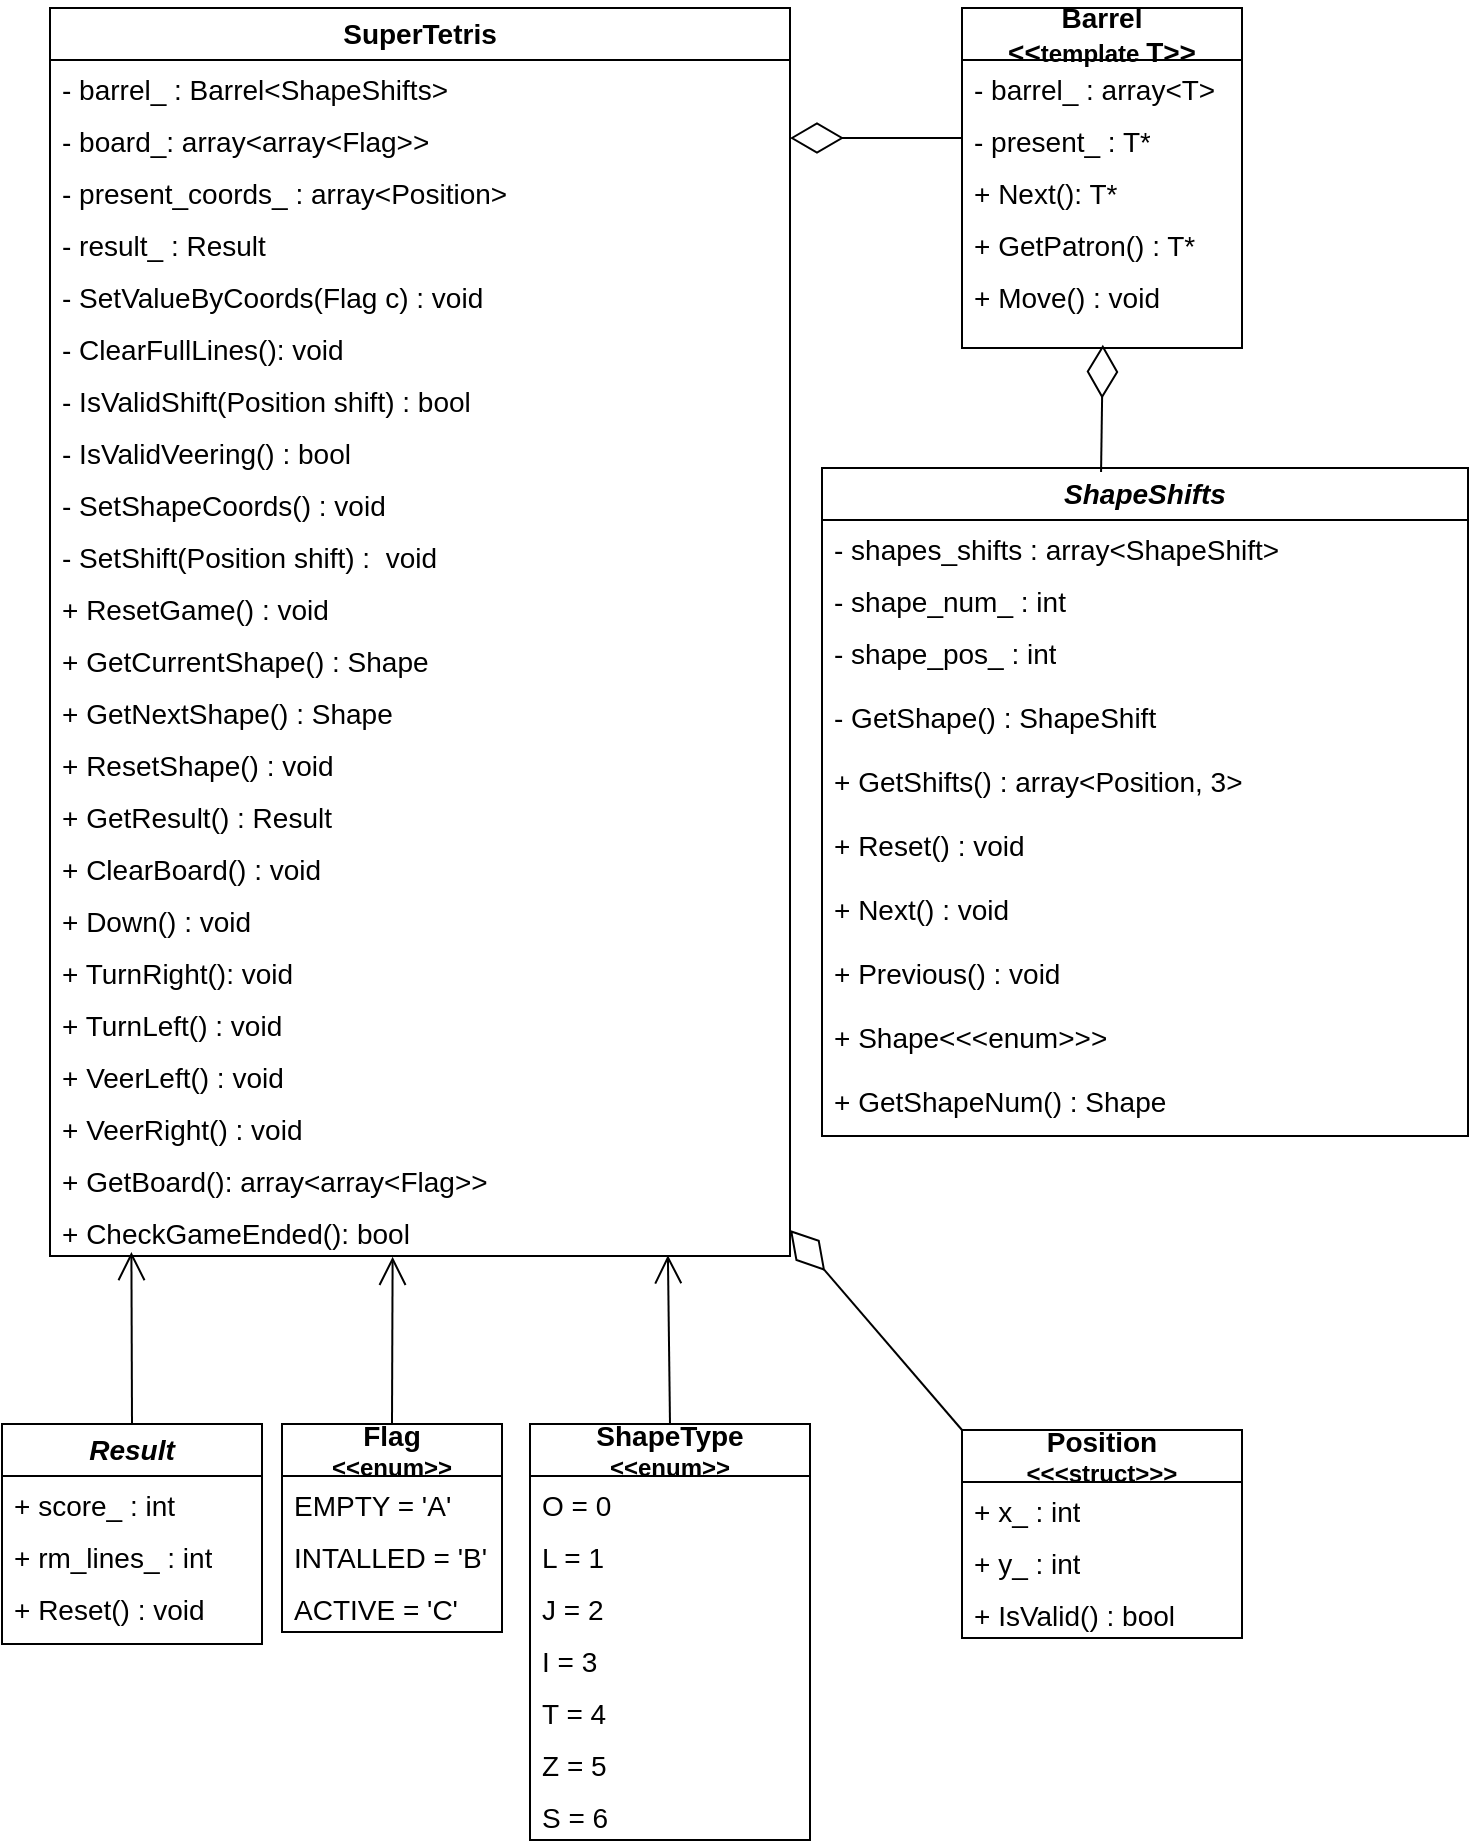 <mxfile version="24.1.0" type="device">
  <diagram id="C5RBs43oDa-KdzZeNtuy" name="Page-1">
    <mxGraphModel dx="1050" dy="629" grid="1" gridSize="10" guides="1" tooltips="1" connect="1" arrows="1" fold="1" page="1" pageScale="1" pageWidth="827" pageHeight="1169" math="0" shadow="0">
      <root>
        <mxCell id="WIyWlLk6GJQsqaUBKTNV-0" />
        <mxCell id="WIyWlLk6GJQsqaUBKTNV-1" parent="WIyWlLk6GJQsqaUBKTNV-0" />
        <mxCell id="yEdVTW1fmJC-3qplavOq-11" value="&lt;b&gt;&lt;font style=&quot;font-size: 14px;&quot;&gt;SuperTetris&lt;/font&gt;&lt;/b&gt;" style="swimlane;fontStyle=0;childLayout=stackLayout;horizontal=1;startSize=26;fillColor=none;horizontalStack=0;resizeParent=1;resizeParentMax=0;resizeLast=0;collapsible=1;marginBottom=0;whiteSpace=wrap;html=1;" parent="WIyWlLk6GJQsqaUBKTNV-1" vertex="1">
          <mxGeometry x="34" y="50" width="370" height="624" as="geometry" />
        </mxCell>
        <mxCell id="yEdVTW1fmJC-3qplavOq-12" value="&lt;font style=&quot;font-size: 14px;&quot;&gt;- barrel_ : Barrel&amp;lt;ShapeShifts&amp;gt;&lt;/font&gt;" style="text;strokeColor=none;fillColor=none;align=left;verticalAlign=top;spacingLeft=4;spacingRight=4;overflow=hidden;rotatable=0;points=[[0,0.5],[1,0.5]];portConstraint=eastwest;whiteSpace=wrap;html=1;" parent="yEdVTW1fmJC-3qplavOq-11" vertex="1">
          <mxGeometry y="26" width="370" height="26" as="geometry" />
        </mxCell>
        <mxCell id="yEdVTW1fmJC-3qplavOq-15" value="&lt;font style=&quot;font-size: 14px;&quot;&gt;- board_: array&amp;lt;array&amp;lt;Flag&amp;gt;&amp;gt;&lt;/font&gt;" style="text;strokeColor=none;fillColor=none;align=left;verticalAlign=top;spacingLeft=4;spacingRight=4;overflow=hidden;rotatable=0;points=[[0,0.5],[1,0.5]];portConstraint=eastwest;whiteSpace=wrap;html=1;" parent="yEdVTW1fmJC-3qplavOq-11" vertex="1">
          <mxGeometry y="52" width="370" height="26" as="geometry" />
        </mxCell>
        <mxCell id="YVj5dyvishXiehygLBRD-0" value="&lt;font style=&quot;font-size: 14px;&quot;&gt;- present_coords_ : array&amp;lt;Position&amp;gt;&lt;/font&gt;" style="text;strokeColor=none;fillColor=none;align=left;verticalAlign=top;spacingLeft=4;spacingRight=4;overflow=hidden;rotatable=0;points=[[0,0.5],[1,0.5]];portConstraint=eastwest;whiteSpace=wrap;html=1;" parent="yEdVTW1fmJC-3qplavOq-11" vertex="1">
          <mxGeometry y="78" width="370" height="26" as="geometry" />
        </mxCell>
        <mxCell id="YVj5dyvishXiehygLBRD-1" value="&lt;font style=&quot;font-size: 14px;&quot;&gt;- result_ : Result&lt;/font&gt;" style="text;strokeColor=none;fillColor=none;align=left;verticalAlign=top;spacingLeft=4;spacingRight=4;overflow=hidden;rotatable=0;points=[[0,0.5],[1,0.5]];portConstraint=eastwest;whiteSpace=wrap;html=1;" parent="yEdVTW1fmJC-3qplavOq-11" vertex="1">
          <mxGeometry y="104" width="370" height="26" as="geometry" />
        </mxCell>
        <mxCell id="HIu1Xfh6mvCkes06a91q-1" value="&lt;font style=&quot;font-size: 14px;&quot;&gt;- SetValueByCoords(Flag c) : void&lt;/font&gt;" style="text;strokeColor=none;fillColor=none;align=left;verticalAlign=top;spacingLeft=4;spacingRight=4;overflow=hidden;rotatable=0;points=[[0,0.5],[1,0.5]];portConstraint=eastwest;whiteSpace=wrap;html=1;" parent="yEdVTW1fmJC-3qplavOq-11" vertex="1">
          <mxGeometry y="130" width="370" height="26" as="geometry" />
        </mxCell>
        <mxCell id="HIu1Xfh6mvCkes06a91q-14" value="&lt;font style=&quot;font-size: 14px;&quot;&gt;- ClearFullLines(): void&lt;/font&gt;" style="text;strokeColor=none;fillColor=none;align=left;verticalAlign=top;spacingLeft=4;spacingRight=4;overflow=hidden;rotatable=0;points=[[0,0.5],[1,0.5]];portConstraint=eastwest;whiteSpace=wrap;html=1;" parent="yEdVTW1fmJC-3qplavOq-11" vertex="1">
          <mxGeometry y="156" width="370" height="26" as="geometry" />
        </mxCell>
        <mxCell id="yEdVTW1fmJC-3qplavOq-18" value="&lt;font style=&quot;font-size: 14px;&quot;&gt;- IsValidShift(Position shift) : bool&lt;/font&gt;" style="text;strokeColor=none;fillColor=none;align=left;verticalAlign=top;spacingLeft=4;spacingRight=4;overflow=hidden;rotatable=0;points=[[0,0.5],[1,0.5]];portConstraint=eastwest;whiteSpace=wrap;html=1;" parent="yEdVTW1fmJC-3qplavOq-11" vertex="1">
          <mxGeometry y="182" width="370" height="26" as="geometry" />
        </mxCell>
        <mxCell id="yEdVTW1fmJC-3qplavOq-19" value="&lt;font style=&quot;font-size: 14px;&quot;&gt;- IsValidVeering() : bool&lt;/font&gt;" style="text;strokeColor=none;fillColor=none;align=left;verticalAlign=top;spacingLeft=4;spacingRight=4;overflow=hidden;rotatable=0;points=[[0,0.5],[1,0.5]];portConstraint=eastwest;whiteSpace=wrap;html=1;" parent="yEdVTW1fmJC-3qplavOq-11" vertex="1">
          <mxGeometry y="208" width="370" height="26" as="geometry" />
        </mxCell>
        <mxCell id="rrWhd9EpOOti9g91Ijpo-0" value="&lt;font style=&quot;font-size: 14px;&quot;&gt;- SetShapeCoords() : void&lt;/font&gt;" style="text;strokeColor=none;fillColor=none;align=left;verticalAlign=top;spacingLeft=4;spacingRight=4;overflow=hidden;rotatable=0;points=[[0,0.5],[1,0.5]];portConstraint=eastwest;whiteSpace=wrap;html=1;" parent="yEdVTW1fmJC-3qplavOq-11" vertex="1">
          <mxGeometry y="234" width="370" height="26" as="geometry" />
        </mxCell>
        <mxCell id="YVj5dyvishXiehygLBRD-2" value="&lt;font style=&quot;font-size: 14px;&quot;&gt;- SetShift(Position shift) :&amp;nbsp; void&lt;/font&gt;" style="text;strokeColor=none;fillColor=none;align=left;verticalAlign=top;spacingLeft=4;spacingRight=4;overflow=hidden;rotatable=0;points=[[0,0.5],[1,0.5]];portConstraint=eastwest;whiteSpace=wrap;html=1;" parent="yEdVTW1fmJC-3qplavOq-11" vertex="1">
          <mxGeometry y="260" width="370" height="26" as="geometry" />
        </mxCell>
        <mxCell id="YVj5dyvishXiehygLBRD-4" value="&lt;font style=&quot;font-size: 14px;&quot;&gt;+ ResetGame() : void&lt;/font&gt;" style="text;strokeColor=none;fillColor=none;align=left;verticalAlign=top;spacingLeft=4;spacingRight=4;overflow=hidden;rotatable=0;points=[[0,0.5],[1,0.5]];portConstraint=eastwest;whiteSpace=wrap;html=1;" parent="yEdVTW1fmJC-3qplavOq-11" vertex="1">
          <mxGeometry y="286" width="370" height="26" as="geometry" />
        </mxCell>
        <mxCell id="YVj5dyvishXiehygLBRD-3" value="&lt;font style=&quot;font-size: 14px;&quot;&gt;+ GetCurrentShape() : Shape&lt;/font&gt;" style="text;strokeColor=none;fillColor=none;align=left;verticalAlign=top;spacingLeft=4;spacingRight=4;overflow=hidden;rotatable=0;points=[[0,0.5],[1,0.5]];portConstraint=eastwest;whiteSpace=wrap;html=1;" parent="yEdVTW1fmJC-3qplavOq-11" vertex="1">
          <mxGeometry y="312" width="370" height="26" as="geometry" />
        </mxCell>
        <mxCell id="YVj5dyvishXiehygLBRD-5" value="&lt;font style=&quot;font-size: 14px;&quot;&gt;+ GetNextShape() : Shape&lt;/font&gt;" style="text;strokeColor=none;fillColor=none;align=left;verticalAlign=top;spacingLeft=4;spacingRight=4;overflow=hidden;rotatable=0;points=[[0,0.5],[1,0.5]];portConstraint=eastwest;whiteSpace=wrap;html=1;" parent="yEdVTW1fmJC-3qplavOq-11" vertex="1">
          <mxGeometry y="338" width="370" height="26" as="geometry" />
        </mxCell>
        <mxCell id="YVj5dyvishXiehygLBRD-8" value="&lt;font style=&quot;font-size: 14px;&quot;&gt;+ ResetShape() : void&lt;/font&gt;" style="text;strokeColor=none;fillColor=none;align=left;verticalAlign=top;spacingLeft=4;spacingRight=4;overflow=hidden;rotatable=0;points=[[0,0.5],[1,0.5]];portConstraint=eastwest;whiteSpace=wrap;html=1;" parent="yEdVTW1fmJC-3qplavOq-11" vertex="1">
          <mxGeometry y="364" width="370" height="26" as="geometry" />
        </mxCell>
        <mxCell id="YVj5dyvishXiehygLBRD-6" value="&lt;font style=&quot;font-size: 14px;&quot;&gt;+ GetResult() : Result&lt;/font&gt;" style="text;strokeColor=none;fillColor=none;align=left;verticalAlign=top;spacingLeft=4;spacingRight=4;overflow=hidden;rotatable=0;points=[[0,0.5],[1,0.5]];portConstraint=eastwest;whiteSpace=wrap;html=1;" parent="yEdVTW1fmJC-3qplavOq-11" vertex="1">
          <mxGeometry y="390" width="370" height="26" as="geometry" />
        </mxCell>
        <mxCell id="YVj5dyvishXiehygLBRD-7" value="&lt;font style=&quot;font-size: 14px;&quot;&gt;+ ClearBoard() : void&lt;/font&gt;" style="text;strokeColor=none;fillColor=none;align=left;verticalAlign=top;spacingLeft=4;spacingRight=4;overflow=hidden;rotatable=0;points=[[0,0.5],[1,0.5]];portConstraint=eastwest;whiteSpace=wrap;html=1;" parent="yEdVTW1fmJC-3qplavOq-11" vertex="1">
          <mxGeometry y="416" width="370" height="26" as="geometry" />
        </mxCell>
        <mxCell id="yEdVTW1fmJC-3qplavOq-22" value="&lt;font style=&quot;font-size: 14px;&quot;&gt;+ Down() : void&lt;/font&gt;" style="text;strokeColor=none;fillColor=none;align=left;verticalAlign=top;spacingLeft=4;spacingRight=4;overflow=hidden;rotatable=0;points=[[0,0.5],[1,0.5]];portConstraint=eastwest;whiteSpace=wrap;html=1;" parent="yEdVTW1fmJC-3qplavOq-11" vertex="1">
          <mxGeometry y="442" width="370" height="26" as="geometry" />
        </mxCell>
        <mxCell id="yEdVTW1fmJC-3qplavOq-23" value="&lt;font style=&quot;font-size: 14px;&quot;&gt;+ TurnRight(): void&lt;/font&gt;" style="text;strokeColor=none;fillColor=none;align=left;verticalAlign=top;spacingLeft=4;spacingRight=4;overflow=hidden;rotatable=0;points=[[0,0.5],[1,0.5]];portConstraint=eastwest;whiteSpace=wrap;html=1;" parent="yEdVTW1fmJC-3qplavOq-11" vertex="1">
          <mxGeometry y="468" width="370" height="26" as="geometry" />
        </mxCell>
        <mxCell id="yEdVTW1fmJC-3qplavOq-24" value="&lt;font style=&quot;font-size: 14px;&quot;&gt;+ TurnLeft() : void&lt;/font&gt;" style="text;strokeColor=none;fillColor=none;align=left;verticalAlign=top;spacingLeft=4;spacingRight=4;overflow=hidden;rotatable=0;points=[[0,0.5],[1,0.5]];portConstraint=eastwest;whiteSpace=wrap;html=1;" parent="yEdVTW1fmJC-3qplavOq-11" vertex="1">
          <mxGeometry y="494" width="370" height="26" as="geometry" />
        </mxCell>
        <mxCell id="yEdVTW1fmJC-3qplavOq-28" value="&lt;font style=&quot;font-size: 14px;&quot;&gt;+ VeerLeft() : void&lt;/font&gt;" style="text;strokeColor=none;fillColor=none;align=left;verticalAlign=top;spacingLeft=4;spacingRight=4;overflow=hidden;rotatable=0;points=[[0,0.5],[1,0.5]];portConstraint=eastwest;whiteSpace=wrap;html=1;" parent="yEdVTW1fmJC-3qplavOq-11" vertex="1">
          <mxGeometry y="520" width="370" height="26" as="geometry" />
        </mxCell>
        <mxCell id="yEdVTW1fmJC-3qplavOq-29" value="&lt;font style=&quot;font-size: 14px;&quot;&gt;+ VeerRight() : void&lt;/font&gt;" style="text;strokeColor=none;fillColor=none;align=left;verticalAlign=top;spacingLeft=4;spacingRight=4;overflow=hidden;rotatable=0;points=[[0,0.5],[1,0.5]];portConstraint=eastwest;whiteSpace=wrap;html=1;" parent="yEdVTW1fmJC-3qplavOq-11" vertex="1">
          <mxGeometry y="546" width="370" height="26" as="geometry" />
        </mxCell>
        <mxCell id="HIu1Xfh6mvCkes06a91q-2" value="&lt;font style=&quot;font-size: 14px;&quot;&gt;+ GetBoard(): array&amp;lt;array&amp;lt;Flag&amp;gt;&amp;gt;&lt;/font&gt;" style="text;strokeColor=none;fillColor=none;align=left;verticalAlign=top;spacingLeft=4;spacingRight=4;overflow=hidden;rotatable=0;points=[[0,0.5],[1,0.5]];portConstraint=eastwest;whiteSpace=wrap;html=1;" parent="yEdVTW1fmJC-3qplavOq-11" vertex="1">
          <mxGeometry y="572" width="370" height="26" as="geometry" />
        </mxCell>
        <mxCell id="HIu1Xfh6mvCkes06a91q-12" value="&lt;font style=&quot;font-size: 14px;&quot;&gt;+ CheckGameEnded(): bool&lt;/font&gt;" style="text;strokeColor=none;fillColor=none;align=left;verticalAlign=top;spacingLeft=4;spacingRight=4;overflow=hidden;rotatable=0;points=[[0,0.5],[1,0.5]];portConstraint=eastwest;whiteSpace=wrap;html=1;" parent="yEdVTW1fmJC-3qplavOq-11" vertex="1">
          <mxGeometry y="598" width="370" height="26" as="geometry" />
        </mxCell>
        <mxCell id="HIu1Xfh6mvCkes06a91q-3" value="&lt;div style=&quot;font-size: 14px;&quot;&gt;&lt;b style=&quot;&quot;&gt;&lt;font style=&quot;font-size: 14px;&quot;&gt;Flag&lt;/font&gt;&lt;/b&gt;&lt;/div&gt;&lt;div style=&quot;&quot;&gt;&lt;b style=&quot;&quot;&gt;&lt;font style=&quot;font-size: 12px;&quot;&gt;&amp;lt;&amp;lt;enum&amp;gt;&amp;gt;&lt;/font&gt;&lt;/b&gt;&lt;/div&gt;" style="swimlane;fontStyle=0;childLayout=stackLayout;horizontal=1;startSize=26;fillColor=none;horizontalStack=0;resizeParent=1;resizeParentMax=0;resizeLast=0;collapsible=1;marginBottom=0;whiteSpace=wrap;html=1;" parent="WIyWlLk6GJQsqaUBKTNV-1" vertex="1">
          <mxGeometry x="150" y="758" width="110" height="104" as="geometry" />
        </mxCell>
        <mxCell id="HIu1Xfh6mvCkes06a91q-4" value="&lt;font style=&quot;font-size: 14px;&quot;&gt;EMPTY = &#39;A&#39;&lt;/font&gt;" style="text;strokeColor=none;fillColor=none;align=left;verticalAlign=top;spacingLeft=4;spacingRight=4;overflow=hidden;rotatable=0;points=[[0,0.5],[1,0.5]];portConstraint=eastwest;whiteSpace=wrap;html=1;" parent="HIu1Xfh6mvCkes06a91q-3" vertex="1">
          <mxGeometry y="26" width="110" height="26" as="geometry" />
        </mxCell>
        <mxCell id="HIu1Xfh6mvCkes06a91q-5" value="&lt;font style=&quot;font-size: 14px;&quot;&gt;INTALLED = &#39;B&#39;&lt;/font&gt;" style="text;strokeColor=none;fillColor=none;align=left;verticalAlign=top;spacingLeft=4;spacingRight=4;overflow=hidden;rotatable=0;points=[[0,0.5],[1,0.5]];portConstraint=eastwest;whiteSpace=wrap;html=1;" parent="HIu1Xfh6mvCkes06a91q-3" vertex="1">
          <mxGeometry y="52" width="110" height="26" as="geometry" />
        </mxCell>
        <mxCell id="HIu1Xfh6mvCkes06a91q-6" value="&lt;font style=&quot;font-size: 14px;&quot;&gt;ACTIVE = &#39;C&#39;&lt;/font&gt;" style="text;strokeColor=none;fillColor=none;align=left;verticalAlign=top;spacingLeft=4;spacingRight=4;overflow=hidden;rotatable=0;points=[[0,0.5],[1,0.5]];portConstraint=eastwest;whiteSpace=wrap;html=1;" parent="HIu1Xfh6mvCkes06a91q-3" vertex="1">
          <mxGeometry y="78" width="110" height="26" as="geometry" />
        </mxCell>
        <mxCell id="HIu1Xfh6mvCkes06a91q-13" value="" style="endArrow=open;endFill=1;endSize=12;html=1;rounded=0;exitX=0.5;exitY=0;exitDx=0;exitDy=0;entryX=0.463;entryY=1.015;entryDx=0;entryDy=0;entryPerimeter=0;" parent="WIyWlLk6GJQsqaUBKTNV-1" source="HIu1Xfh6mvCkes06a91q-3" target="HIu1Xfh6mvCkes06a91q-12" edge="1">
          <mxGeometry width="160" relative="1" as="geometry">
            <mxPoint x="200" y="310" as="sourcePoint" />
            <mxPoint x="104" y="670" as="targetPoint" />
          </mxGeometry>
        </mxCell>
        <mxCell id="HIu1Xfh6mvCkes06a91q-15" value="&lt;div&gt;&lt;b&gt;&lt;font style=&quot;font-size: 14px;&quot;&gt;ShapeType&lt;/font&gt;&lt;/b&gt;&lt;/div&gt;&lt;div&gt;&lt;b&gt;&amp;lt;&amp;lt;enum&amp;gt;&amp;gt;&lt;/b&gt;&lt;/div&gt;" style="swimlane;fontStyle=0;childLayout=stackLayout;horizontal=1;startSize=26;fillColor=none;horizontalStack=0;resizeParent=1;resizeParentMax=0;resizeLast=0;collapsible=1;marginBottom=0;whiteSpace=wrap;html=1;" parent="WIyWlLk6GJQsqaUBKTNV-1" vertex="1">
          <mxGeometry x="274" y="758" width="140" height="208" as="geometry" />
        </mxCell>
        <mxCell id="HIu1Xfh6mvCkes06a91q-16" value="&lt;font style=&quot;font-size: 14px;&quot;&gt;O = 0&lt;/font&gt;" style="text;strokeColor=none;fillColor=none;align=left;verticalAlign=top;spacingLeft=4;spacingRight=4;overflow=hidden;rotatable=0;points=[[0,0.5],[1,0.5]];portConstraint=eastwest;whiteSpace=wrap;html=1;" parent="HIu1Xfh6mvCkes06a91q-15" vertex="1">
          <mxGeometry y="26" width="140" height="26" as="geometry" />
        </mxCell>
        <mxCell id="HIu1Xfh6mvCkes06a91q-17" value="&lt;font style=&quot;font-size: 14px;&quot;&gt;L = 1&lt;/font&gt;" style="text;strokeColor=none;fillColor=none;align=left;verticalAlign=top;spacingLeft=4;spacingRight=4;overflow=hidden;rotatable=0;points=[[0,0.5],[1,0.5]];portConstraint=eastwest;whiteSpace=wrap;html=1;" parent="HIu1Xfh6mvCkes06a91q-15" vertex="1">
          <mxGeometry y="52" width="140" height="26" as="geometry" />
        </mxCell>
        <mxCell id="HIu1Xfh6mvCkes06a91q-18" value="&lt;font style=&quot;font-size: 14px;&quot;&gt;J = 2&lt;/font&gt;" style="text;strokeColor=none;fillColor=none;align=left;verticalAlign=top;spacingLeft=4;spacingRight=4;overflow=hidden;rotatable=0;points=[[0,0.5],[1,0.5]];portConstraint=eastwest;whiteSpace=wrap;html=1;" parent="HIu1Xfh6mvCkes06a91q-15" vertex="1">
          <mxGeometry y="78" width="140" height="26" as="geometry" />
        </mxCell>
        <mxCell id="HIu1Xfh6mvCkes06a91q-20" value="&lt;font style=&quot;font-size: 14px;&quot;&gt;I = 3&lt;/font&gt;" style="text;strokeColor=none;fillColor=none;align=left;verticalAlign=top;spacingLeft=4;spacingRight=4;overflow=hidden;rotatable=0;points=[[0,0.5],[1,0.5]];portConstraint=eastwest;whiteSpace=wrap;html=1;" parent="HIu1Xfh6mvCkes06a91q-15" vertex="1">
          <mxGeometry y="104" width="140" height="26" as="geometry" />
        </mxCell>
        <mxCell id="HIu1Xfh6mvCkes06a91q-21" value="&lt;font style=&quot;font-size: 14px;&quot;&gt;T = 4&lt;/font&gt;" style="text;strokeColor=none;fillColor=none;align=left;verticalAlign=top;spacingLeft=4;spacingRight=4;overflow=hidden;rotatable=0;points=[[0,0.5],[1,0.5]];portConstraint=eastwest;whiteSpace=wrap;html=1;" parent="HIu1Xfh6mvCkes06a91q-15" vertex="1">
          <mxGeometry y="130" width="140" height="26" as="geometry" />
        </mxCell>
        <mxCell id="HIu1Xfh6mvCkes06a91q-22" value="&lt;font style=&quot;font-size: 14px;&quot;&gt;Z = 5&lt;/font&gt;" style="text;strokeColor=none;fillColor=none;align=left;verticalAlign=top;spacingLeft=4;spacingRight=4;overflow=hidden;rotatable=0;points=[[0,0.5],[1,0.5]];portConstraint=eastwest;whiteSpace=wrap;html=1;" parent="HIu1Xfh6mvCkes06a91q-15" vertex="1">
          <mxGeometry y="156" width="140" height="26" as="geometry" />
        </mxCell>
        <mxCell id="HIu1Xfh6mvCkes06a91q-23" value="&lt;font style=&quot;font-size: 14px;&quot;&gt;S = 6&lt;/font&gt;" style="text;strokeColor=none;fillColor=none;align=left;verticalAlign=top;spacingLeft=4;spacingRight=4;overflow=hidden;rotatable=0;points=[[0,0.5],[1,0.5]];portConstraint=eastwest;whiteSpace=wrap;html=1;" parent="HIu1Xfh6mvCkes06a91q-15" vertex="1">
          <mxGeometry y="182" width="140" height="26" as="geometry" />
        </mxCell>
        <mxCell id="HIu1Xfh6mvCkes06a91q-19" value="" style="endArrow=open;endFill=1;endSize=12;html=1;rounded=0;exitX=0.5;exitY=0;exitDx=0;exitDy=0;entryX=0.835;entryY=0.985;entryDx=0;entryDy=0;entryPerimeter=0;" parent="WIyWlLk6GJQsqaUBKTNV-1" source="HIu1Xfh6mvCkes06a91q-15" target="HIu1Xfh6mvCkes06a91q-12" edge="1">
          <mxGeometry width="160" relative="1" as="geometry">
            <mxPoint x="200" y="310" as="sourcePoint" />
            <mxPoint x="310" y="680" as="targetPoint" />
          </mxGeometry>
        </mxCell>
        <mxCell id="YVj5dyvishXiehygLBRD-9" value="&lt;font size=&quot;1&quot; style=&quot;&quot;&gt;&lt;b style=&quot;&quot;&gt;&lt;i style=&quot;font-size: 14px;&quot;&gt;Result&lt;/i&gt;&lt;/b&gt;&lt;/font&gt;" style="swimlane;fontStyle=0;childLayout=stackLayout;horizontal=1;startSize=26;fillColor=none;horizontalStack=0;resizeParent=1;resizeParentMax=0;resizeLast=0;collapsible=1;marginBottom=0;whiteSpace=wrap;html=1;movable=1;resizable=1;rotatable=1;deletable=1;editable=1;locked=0;connectable=1;" parent="WIyWlLk6GJQsqaUBKTNV-1" vertex="1">
          <mxGeometry x="10" y="758" width="130" height="110" as="geometry" />
        </mxCell>
        <mxCell id="YVj5dyvishXiehygLBRD-10" value="&lt;font style=&quot;font-size: 14px;&quot;&gt;+ score_ : int&lt;/font&gt;" style="text;strokeColor=none;fillColor=none;align=left;verticalAlign=top;spacingLeft=4;spacingRight=4;overflow=hidden;rotatable=0;points=[[0,0.5],[1,0.5]];portConstraint=eastwest;whiteSpace=wrap;html=1;" parent="YVj5dyvishXiehygLBRD-9" vertex="1">
          <mxGeometry y="26" width="130" height="26" as="geometry" />
        </mxCell>
        <mxCell id="YVj5dyvishXiehygLBRD-11" value="&lt;font style=&quot;font-size: 14px;&quot;&gt;+ rm_lines_ : int&lt;/font&gt;" style="text;strokeColor=none;fillColor=none;align=left;verticalAlign=top;spacingLeft=4;spacingRight=4;overflow=hidden;rotatable=0;points=[[0,0.5],[1,0.5]];portConstraint=eastwest;whiteSpace=wrap;html=1;" parent="YVj5dyvishXiehygLBRD-9" vertex="1">
          <mxGeometry y="52" width="130" height="26" as="geometry" />
        </mxCell>
        <mxCell id="YVj5dyvishXiehygLBRD-12" value="&lt;font style=&quot;font-size: 14px;&quot;&gt;+ Reset() : void&lt;/font&gt;" style="text;strokeColor=none;fillColor=none;align=left;verticalAlign=top;spacingLeft=4;spacingRight=4;overflow=hidden;rotatable=0;points=[[0,0.5],[1,0.5]];portConstraint=eastwest;whiteSpace=wrap;html=1;" parent="YVj5dyvishXiehygLBRD-9" vertex="1">
          <mxGeometry y="78" width="130" height="32" as="geometry" />
        </mxCell>
        <mxCell id="YVj5dyvishXiehygLBRD-15" value="" style="endArrow=open;endFill=1;endSize=12;html=1;rounded=0;exitX=0.5;exitY=0;exitDx=0;exitDy=0;entryX=0.11;entryY=0.923;entryDx=0;entryDy=0;entryPerimeter=0;" parent="WIyWlLk6GJQsqaUBKTNV-1" source="YVj5dyvishXiehygLBRD-9" target="HIu1Xfh6mvCkes06a91q-12" edge="1">
          <mxGeometry width="160" relative="1" as="geometry">
            <mxPoint x="330" y="830" as="sourcePoint" />
            <mxPoint x="490" y="830" as="targetPoint" />
          </mxGeometry>
        </mxCell>
        <mxCell id="YVj5dyvishXiehygLBRD-17" value="&lt;font style=&quot;font-size: 14px;&quot;&gt;&lt;b&gt;Barrel&lt;/b&gt;&lt;/font&gt;&lt;div&gt;&lt;font style=&quot;&quot;&gt;&lt;b style=&quot;&quot;&gt;&lt;span style=&quot;font-size: 14px;&quot;&gt;&amp;lt;&amp;lt;&lt;/span&gt;&lt;font style=&quot;font-size: 12px;&quot;&gt;template &lt;/font&gt;&lt;span style=&quot;font-size: 14px;&quot;&gt;T&amp;gt;&amp;gt;&lt;/span&gt;&lt;/b&gt;&lt;/font&gt;&lt;/div&gt;" style="swimlane;fontStyle=0;childLayout=stackLayout;horizontal=1;startSize=26;fillColor=none;horizontalStack=0;resizeParent=1;resizeParentMax=0;resizeLast=0;collapsible=1;marginBottom=0;whiteSpace=wrap;html=1;" parent="WIyWlLk6GJQsqaUBKTNV-1" vertex="1">
          <mxGeometry x="490" y="50" width="140" height="170" as="geometry" />
        </mxCell>
        <mxCell id="YVj5dyvishXiehygLBRD-18" value="&lt;font style=&quot;font-size: 14px;&quot;&gt;- barrel_ : array&amp;lt;T&amp;gt;&lt;/font&gt;" style="text;strokeColor=none;fillColor=none;align=left;verticalAlign=top;spacingLeft=4;spacingRight=4;overflow=hidden;rotatable=0;points=[[0,0.5],[1,0.5]];portConstraint=eastwest;whiteSpace=wrap;html=1;" parent="YVj5dyvishXiehygLBRD-17" vertex="1">
          <mxGeometry y="26" width="140" height="26" as="geometry" />
        </mxCell>
        <mxCell id="YVj5dyvishXiehygLBRD-19" value="&lt;font style=&quot;font-size: 14px;&quot;&gt;- present_ : T*&lt;/font&gt;" style="text;strokeColor=none;fillColor=none;align=left;verticalAlign=top;spacingLeft=4;spacingRight=4;overflow=hidden;rotatable=0;points=[[0,0.5],[1,0.5]];portConstraint=eastwest;whiteSpace=wrap;html=1;" parent="YVj5dyvishXiehygLBRD-17" vertex="1">
          <mxGeometry y="52" width="140" height="26" as="geometry" />
        </mxCell>
        <mxCell id="YVj5dyvishXiehygLBRD-20" value="&lt;font style=&quot;font-size: 14px;&quot;&gt;+ Next(): T*&lt;/font&gt;" style="text;strokeColor=none;fillColor=none;align=left;verticalAlign=top;spacingLeft=4;spacingRight=4;overflow=hidden;rotatable=0;points=[[0,0.5],[1,0.5]];portConstraint=eastwest;whiteSpace=wrap;html=1;" parent="YVj5dyvishXiehygLBRD-17" vertex="1">
          <mxGeometry y="78" width="140" height="26" as="geometry" />
        </mxCell>
        <mxCell id="YVj5dyvishXiehygLBRD-21" value="&lt;font style=&quot;font-size: 14px;&quot;&gt;+ GetPatron() : T*&lt;/font&gt;" style="text;strokeColor=none;fillColor=none;align=left;verticalAlign=top;spacingLeft=4;spacingRight=4;overflow=hidden;rotatable=0;points=[[0,0.5],[1,0.5]];portConstraint=eastwest;whiteSpace=wrap;html=1;" parent="YVj5dyvishXiehygLBRD-17" vertex="1">
          <mxGeometry y="104" width="140" height="26" as="geometry" />
        </mxCell>
        <mxCell id="YVj5dyvishXiehygLBRD-23" value="&lt;font style=&quot;font-size: 14px;&quot;&gt;+ Move() : void&lt;/font&gt;" style="text;strokeColor=none;fillColor=none;align=left;verticalAlign=top;spacingLeft=4;spacingRight=4;overflow=hidden;rotatable=0;points=[[0,0.5],[1,0.5]];portConstraint=eastwest;whiteSpace=wrap;html=1;" parent="YVj5dyvishXiehygLBRD-17" vertex="1">
          <mxGeometry y="130" width="140" height="40" as="geometry" />
        </mxCell>
        <mxCell id="YVj5dyvishXiehygLBRD-25" value="" style="endArrow=diamondThin;endFill=0;endSize=24;html=1;rounded=0;exitX=0;exitY=0.5;exitDx=0;exitDy=0;entryX=1;entryY=0.5;entryDx=0;entryDy=0;" parent="WIyWlLk6GJQsqaUBKTNV-1" source="YVj5dyvishXiehygLBRD-19" target="yEdVTW1fmJC-3qplavOq-15" edge="1">
          <mxGeometry width="160" relative="1" as="geometry">
            <mxPoint x="330" y="200" as="sourcePoint" />
            <mxPoint x="490" y="200" as="targetPoint" />
          </mxGeometry>
        </mxCell>
        <mxCell id="YVj5dyvishXiehygLBRD-26" value="&lt;font size=&quot;1&quot; style=&quot;&quot;&gt;&lt;b style=&quot;&quot;&gt;&lt;i style=&quot;font-size: 14px;&quot;&gt;ShapeShifts&lt;/i&gt;&lt;/b&gt;&lt;/font&gt;" style="swimlane;fontStyle=0;childLayout=stackLayout;horizontal=1;startSize=26;fillColor=none;horizontalStack=0;resizeParent=1;resizeParentMax=0;resizeLast=0;collapsible=1;marginBottom=0;whiteSpace=wrap;html=1;movable=1;resizable=1;rotatable=1;deletable=1;editable=1;locked=0;connectable=1;" parent="WIyWlLk6GJQsqaUBKTNV-1" vertex="1">
          <mxGeometry x="420" y="280" width="323" height="334" as="geometry" />
        </mxCell>
        <mxCell id="YVj5dyvishXiehygLBRD-27" value="&lt;font style=&quot;font-size: 14px;&quot;&gt;- shapes_shifts : array&amp;lt;ShapeShift&amp;gt;&lt;/font&gt;" style="text;strokeColor=none;fillColor=none;align=left;verticalAlign=top;spacingLeft=4;spacingRight=4;overflow=hidden;rotatable=0;points=[[0,0.5],[1,0.5]];portConstraint=eastwest;whiteSpace=wrap;html=1;" parent="YVj5dyvishXiehygLBRD-26" vertex="1">
          <mxGeometry y="26" width="323" height="26" as="geometry" />
        </mxCell>
        <mxCell id="YVj5dyvishXiehygLBRD-28" value="&lt;font style=&quot;font-size: 14px;&quot;&gt;- shape_num_ : int&lt;/font&gt;" style="text;strokeColor=none;fillColor=none;align=left;verticalAlign=top;spacingLeft=4;spacingRight=4;overflow=hidden;rotatable=0;points=[[0,0.5],[1,0.5]];portConstraint=eastwest;whiteSpace=wrap;html=1;" parent="YVj5dyvishXiehygLBRD-26" vertex="1">
          <mxGeometry y="52" width="323" height="26" as="geometry" />
        </mxCell>
        <mxCell id="YVj5dyvishXiehygLBRD-29" value="&lt;div&gt;&lt;font style=&quot;font-size: 14px;&quot;&gt;- shape_pos_ : int&lt;/font&gt;&lt;/div&gt;" style="text;strokeColor=none;fillColor=none;align=left;verticalAlign=top;spacingLeft=4;spacingRight=4;overflow=hidden;rotatable=0;points=[[0,0.5],[1,0.5]];portConstraint=eastwest;whiteSpace=wrap;html=1;" parent="YVj5dyvishXiehygLBRD-26" vertex="1">
          <mxGeometry y="78" width="323" height="32" as="geometry" />
        </mxCell>
        <mxCell id="YVj5dyvishXiehygLBRD-30" value="&lt;font style=&quot;font-size: 14px;&quot;&gt;- GetShape() : ShapeShift&amp;nbsp;&lt;/font&gt;" style="text;strokeColor=none;fillColor=none;align=left;verticalAlign=top;spacingLeft=4;spacingRight=4;overflow=hidden;rotatable=0;points=[[0,0.5],[1,0.5]];portConstraint=eastwest;whiteSpace=wrap;html=1;" parent="YVj5dyvishXiehygLBRD-26" vertex="1">
          <mxGeometry y="110" width="323" height="32" as="geometry" />
        </mxCell>
        <mxCell id="YVj5dyvishXiehygLBRD-31" value="&lt;font style=&quot;font-size: 14px;&quot;&gt;+ GetShifts() : array&amp;lt;Position, 3&amp;gt;&lt;/font&gt;" style="text;strokeColor=none;fillColor=none;align=left;verticalAlign=top;spacingLeft=4;spacingRight=4;overflow=hidden;rotatable=0;points=[[0,0.5],[1,0.5]];portConstraint=eastwest;whiteSpace=wrap;html=1;" parent="YVj5dyvishXiehygLBRD-26" vertex="1">
          <mxGeometry y="142" width="323" height="32" as="geometry" />
        </mxCell>
        <mxCell id="YVj5dyvishXiehygLBRD-32" value="&lt;font style=&quot;font-size: 14px;&quot;&gt;+ Reset() : void&lt;/font&gt;" style="text;strokeColor=none;fillColor=none;align=left;verticalAlign=top;spacingLeft=4;spacingRight=4;overflow=hidden;rotatable=0;points=[[0,0.5],[1,0.5]];portConstraint=eastwest;whiteSpace=wrap;html=1;" parent="YVj5dyvishXiehygLBRD-26" vertex="1">
          <mxGeometry y="174" width="323" height="32" as="geometry" />
        </mxCell>
        <mxCell id="YVj5dyvishXiehygLBRD-33" value="&lt;font style=&quot;font-size: 14px;&quot;&gt;+ Next() : void&lt;/font&gt;" style="text;strokeColor=none;fillColor=none;align=left;verticalAlign=top;spacingLeft=4;spacingRight=4;overflow=hidden;rotatable=0;points=[[0,0.5],[1,0.5]];portConstraint=eastwest;whiteSpace=wrap;html=1;" parent="YVj5dyvishXiehygLBRD-26" vertex="1">
          <mxGeometry y="206" width="323" height="32" as="geometry" />
        </mxCell>
        <mxCell id="YVj5dyvishXiehygLBRD-34" value="&lt;font style=&quot;font-size: 14px;&quot;&gt;+ Previous() : void&lt;/font&gt;" style="text;strokeColor=none;fillColor=none;align=left;verticalAlign=top;spacingLeft=4;spacingRight=4;overflow=hidden;rotatable=0;points=[[0,0.5],[1,0.5]];portConstraint=eastwest;whiteSpace=wrap;html=1;" parent="YVj5dyvishXiehygLBRD-26" vertex="1">
          <mxGeometry y="238" width="323" height="32" as="geometry" />
        </mxCell>
        <mxCell id="YVj5dyvishXiehygLBRD-36" value="&lt;font style=&quot;font-size: 14px;&quot;&gt;+ Shape&amp;lt;&amp;lt;&amp;lt;enum&amp;gt;&amp;gt;&amp;gt;&lt;/font&gt;" style="text;strokeColor=none;fillColor=none;align=left;verticalAlign=top;spacingLeft=4;spacingRight=4;overflow=hidden;rotatable=0;points=[[0,0.5],[1,0.5]];portConstraint=eastwest;whiteSpace=wrap;html=1;" parent="YVj5dyvishXiehygLBRD-26" vertex="1">
          <mxGeometry y="270" width="323" height="32" as="geometry" />
        </mxCell>
        <mxCell id="YVj5dyvishXiehygLBRD-35" value="&lt;font style=&quot;font-size: 14px;&quot;&gt;+ GetShapeNum() : Shape&lt;/font&gt;" style="text;strokeColor=none;fillColor=none;align=left;verticalAlign=top;spacingLeft=4;spacingRight=4;overflow=hidden;rotatable=0;points=[[0,0.5],[1,0.5]];portConstraint=eastwest;whiteSpace=wrap;html=1;" parent="YVj5dyvishXiehygLBRD-26" vertex="1">
          <mxGeometry y="302" width="323" height="32" as="geometry" />
        </mxCell>
        <mxCell id="YVj5dyvishXiehygLBRD-37" value="" style="endArrow=diamondThin;endFill=0;endSize=24;html=1;rounded=0;entryX=0.503;entryY=0.96;entryDx=0;entryDy=0;entryPerimeter=0;exitX=0.432;exitY=0.006;exitDx=0;exitDy=0;exitPerimeter=0;" parent="WIyWlLk6GJQsqaUBKTNV-1" source="YVj5dyvishXiehygLBRD-26" target="YVj5dyvishXiehygLBRD-23" edge="1">
          <mxGeometry width="160" relative="1" as="geometry">
            <mxPoint x="558" y="260" as="sourcePoint" />
            <mxPoint x="490" y="290" as="targetPoint" />
          </mxGeometry>
        </mxCell>
        <mxCell id="YVj5dyvishXiehygLBRD-40" value="&lt;b style=&quot;font-size: 14px;&quot;&gt;&lt;font style=&quot;font-size: 14px;&quot;&gt;Position&lt;/font&gt;&lt;/b&gt;&lt;div style=&quot;&quot;&gt;&lt;b style=&quot;&quot;&gt;&lt;font style=&quot;font-size: 12px;&quot;&gt;&amp;lt;&amp;lt;&amp;lt;struct&amp;gt;&amp;gt;&amp;gt;&lt;/font&gt;&lt;/b&gt;&lt;/div&gt;" style="swimlane;fontStyle=0;childLayout=stackLayout;horizontal=1;startSize=26;fillColor=none;horizontalStack=0;resizeParent=1;resizeParentMax=0;resizeLast=0;collapsible=1;marginBottom=0;whiteSpace=wrap;html=1;" parent="WIyWlLk6GJQsqaUBKTNV-1" vertex="1">
          <mxGeometry x="490" y="761" width="140" height="104" as="geometry" />
        </mxCell>
        <mxCell id="YVj5dyvishXiehygLBRD-41" value="&lt;font style=&quot;font-size: 14px;&quot;&gt;+ x_ : int&lt;/font&gt;" style="text;strokeColor=none;fillColor=none;align=left;verticalAlign=top;spacingLeft=4;spacingRight=4;overflow=hidden;rotatable=0;points=[[0,0.5],[1,0.5]];portConstraint=eastwest;whiteSpace=wrap;html=1;" parent="YVj5dyvishXiehygLBRD-40" vertex="1">
          <mxGeometry y="26" width="140" height="26" as="geometry" />
        </mxCell>
        <mxCell id="YVj5dyvishXiehygLBRD-42" value="&lt;font style=&quot;font-size: 14px;&quot;&gt;+ y_ : int&lt;/font&gt;" style="text;strokeColor=none;fillColor=none;align=left;verticalAlign=top;spacingLeft=4;spacingRight=4;overflow=hidden;rotatable=0;points=[[0,0.5],[1,0.5]];portConstraint=eastwest;whiteSpace=wrap;html=1;" parent="YVj5dyvishXiehygLBRD-40" vertex="1">
          <mxGeometry y="52" width="140" height="26" as="geometry" />
        </mxCell>
        <mxCell id="YVj5dyvishXiehygLBRD-43" value="&lt;font style=&quot;font-size: 14px;&quot;&gt;+ IsValid() : bool&lt;/font&gt;" style="text;strokeColor=none;fillColor=none;align=left;verticalAlign=top;spacingLeft=4;spacingRight=4;overflow=hidden;rotatable=0;points=[[0,0.5],[1,0.5]];portConstraint=eastwest;whiteSpace=wrap;html=1;" parent="YVj5dyvishXiehygLBRD-40" vertex="1">
          <mxGeometry y="78" width="140" height="26" as="geometry" />
        </mxCell>
        <mxCell id="YVj5dyvishXiehygLBRD-44" value="" style="endArrow=diamondThin;endFill=0;endSize=24;html=1;rounded=0;exitX=0;exitY=0;exitDx=0;exitDy=0;entryX=1;entryY=0.5;entryDx=0;entryDy=0;" parent="WIyWlLk6GJQsqaUBKTNV-1" source="YVj5dyvishXiehygLBRD-40" target="HIu1Xfh6mvCkes06a91q-12" edge="1">
          <mxGeometry width="160" relative="1" as="geometry">
            <mxPoint x="330" y="790" as="sourcePoint" />
            <mxPoint x="490" y="790" as="targetPoint" />
          </mxGeometry>
        </mxCell>
      </root>
    </mxGraphModel>
  </diagram>
</mxfile>
